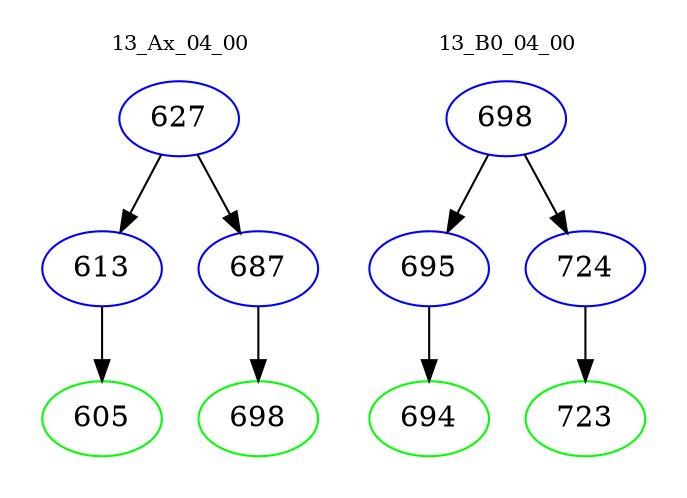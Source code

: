 digraph{
subgraph cluster_0 {
color = white
label = "13_Ax_04_00";
fontsize=10;
T0_627 [label="627", color="blue"]
T0_627 -> T0_613 [color="black"]
T0_613 [label="613", color="blue"]
T0_613 -> T0_605 [color="black"]
T0_605 [label="605", color="green"]
T0_627 -> T0_687 [color="black"]
T0_687 [label="687", color="blue"]
T0_687 -> T0_698 [color="black"]
T0_698 [label="698", color="green"]
}
subgraph cluster_1 {
color = white
label = "13_B0_04_00";
fontsize=10;
T1_698 [label="698", color="blue"]
T1_698 -> T1_695 [color="black"]
T1_695 [label="695", color="blue"]
T1_695 -> T1_694 [color="black"]
T1_694 [label="694", color="green"]
T1_698 -> T1_724 [color="black"]
T1_724 [label="724", color="blue"]
T1_724 -> T1_723 [color="black"]
T1_723 [label="723", color="green"]
}
}

